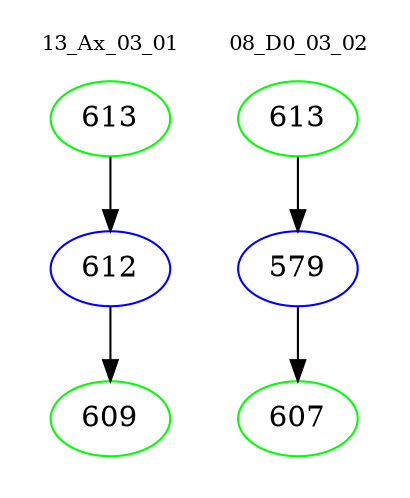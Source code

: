 digraph{
subgraph cluster_0 {
color = white
label = "13_Ax_03_01";
fontsize=10;
T0_613 [label="613", color="green"]
T0_613 -> T0_612 [color="black"]
T0_612 [label="612", color="blue"]
T0_612 -> T0_609 [color="black"]
T0_609 [label="609", color="green"]
}
subgraph cluster_1 {
color = white
label = "08_D0_03_02";
fontsize=10;
T1_613 [label="613", color="green"]
T1_613 -> T1_579 [color="black"]
T1_579 [label="579", color="blue"]
T1_579 -> T1_607 [color="black"]
T1_607 [label="607", color="green"]
}
}

